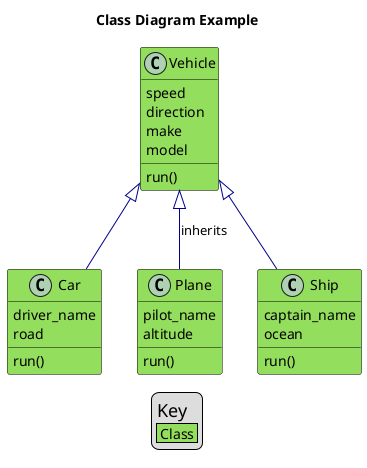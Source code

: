 @startuml
skinparam shadowing false

title Class Diagram Example

skinparam class {
    BackgroundColor #94de5e
    ArrowColor #darkblue
    BorderColor black
}

class Vehicle {
	speed
    direction
	make
    model
	run()
}
class Car {
    driver_name
    road
	run()
}
class Plane {
    pilot_name
    altitude
	run()
}
class Ship {
    captain_name
    ocean
	run()
}
Vehicle <|-- Car
Vehicle <|-- Plane : inherits
Vehicle <|-- Ship

legend 
    <size:18>Key</size>
    |<#94de5e> Class |
endlegend
@enduml
